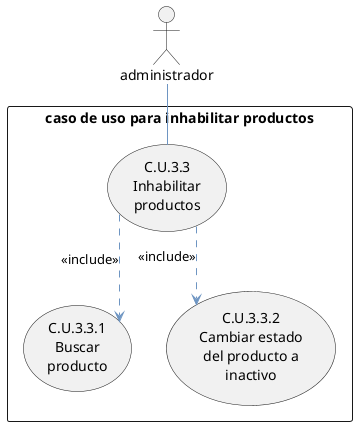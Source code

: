 @startuml
' Configuración de estilos
skinparam classAttributeIconSize 8
skinparam classFontSize 16
skinparam classFontName "Arial"
skinparam classBorderColor #212837
skinparam classHeaderFontColor #FFFFFF
skinparam classHeaderBackgroundColor #8BB9E6
skinparam classArrowColor #6E95C2
skinparam linetype ortho

' Actor
actor administrador

' Agrupación de casos de uso
rectangle "caso de uso para inhabilitar productos" {
    usecase "C.U.3.3\nInhabilitar\nproductos" as CU33
    usecase "C.U.3.3.1\nBuscar\nproducto" as CU331
    usecase "C.U.3.3.2\nCambiar estado\ndel producto a\ninactivo" as CU332

    CU33 ..> CU331 : <<include>>
    CU33 ..> CU332 : <<include>>
}

' Relación actor-caso de uso principal
administrador -- CU33

@enduml
